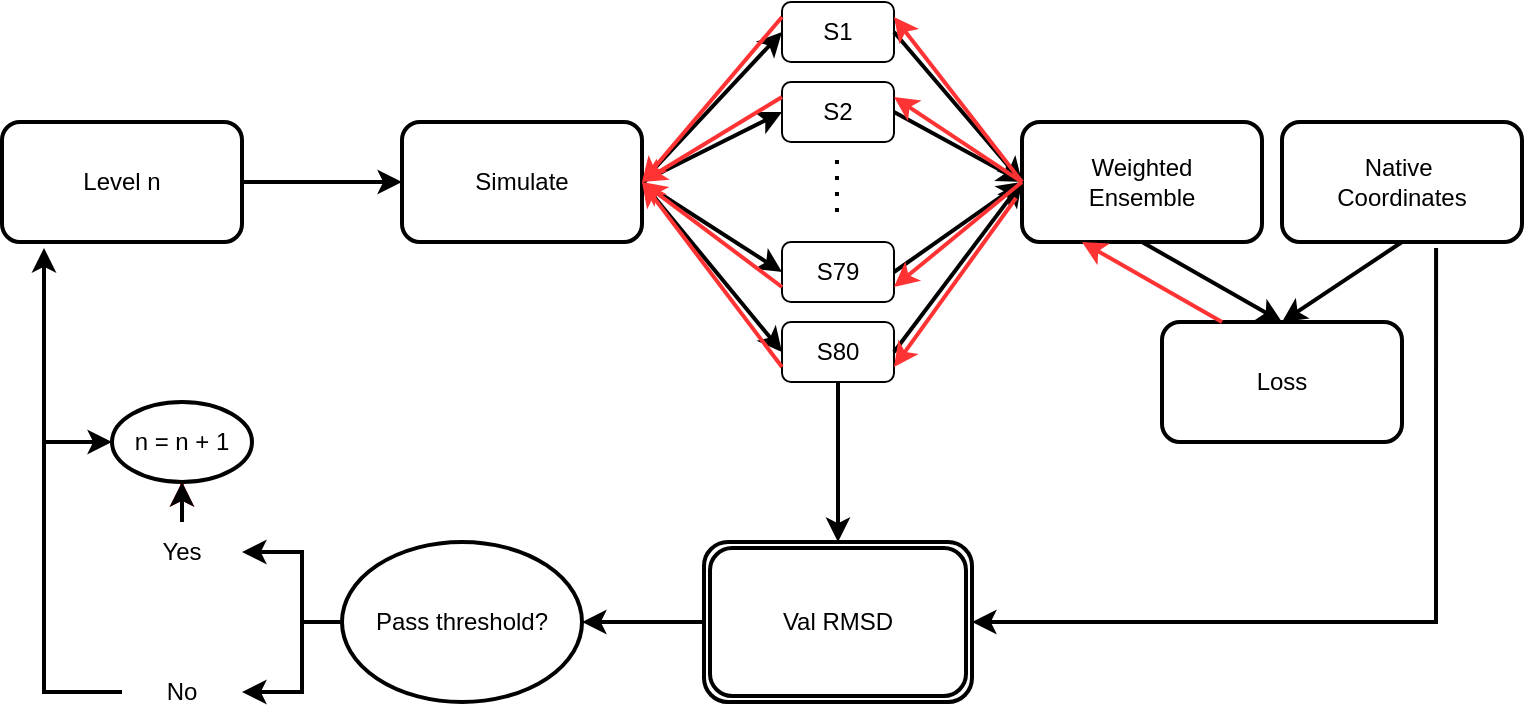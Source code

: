 <mxfile version="16.2.4" type="github">
  <diagram id="prtHgNgQTEPvFCAcTncT" name="Page-1">
    <mxGraphModel dx="873" dy="614" grid="1" gridSize="10" guides="1" tooltips="1" connect="1" arrows="1" fold="1" page="1" pageScale="1" pageWidth="827" pageHeight="1169" math="0" shadow="0">
      <root>
        <mxCell id="0" />
        <mxCell id="1" parent="0" />
        <mxCell id="CjsqzAmIfYJxmQ-p362I-3" value="" style="edgeStyle=orthogonalEdgeStyle;rounded=0;orthogonalLoop=1;jettySize=auto;html=1;strokeWidth=2;" edge="1" parent="1" source="CjsqzAmIfYJxmQ-p362I-1" target="CjsqzAmIfYJxmQ-p362I-2">
          <mxGeometry relative="1" as="geometry" />
        </mxCell>
        <mxCell id="CjsqzAmIfYJxmQ-p362I-1" value="Level n" style="rounded=1;whiteSpace=wrap;html=1;strokeWidth=2;" vertex="1" parent="1">
          <mxGeometry x="40" y="120" width="120" height="60" as="geometry" />
        </mxCell>
        <mxCell id="CjsqzAmIfYJxmQ-p362I-2" value="Simulate" style="whiteSpace=wrap;html=1;rounded=1;strokeColor=default;strokeWidth=2;" vertex="1" parent="1">
          <mxGeometry x="240" y="120" width="120" height="60" as="geometry" />
        </mxCell>
        <mxCell id="CjsqzAmIfYJxmQ-p362I-6" value="" style="endArrow=classic;html=1;rounded=0;entryX=0;entryY=0.5;entryDx=0;entryDy=0;strokeWidth=2;" edge="1" parent="1" target="CjsqzAmIfYJxmQ-p362I-7">
          <mxGeometry width="50" height="50" relative="1" as="geometry">
            <mxPoint x="360" y="150" as="sourcePoint" />
            <mxPoint x="390" y="100" as="targetPoint" />
            <Array as="points" />
          </mxGeometry>
        </mxCell>
        <mxCell id="CjsqzAmIfYJxmQ-p362I-7" value="S1" style="rounded=1;whiteSpace=wrap;html=1;" vertex="1" parent="1">
          <mxGeometry x="430" y="60" width="56" height="30" as="geometry" />
        </mxCell>
        <mxCell id="CjsqzAmIfYJxmQ-p362I-8" value="" style="endArrow=classic;html=1;rounded=0;entryX=0;entryY=0.5;entryDx=0;entryDy=0;strokeWidth=2;" edge="1" parent="1" target="CjsqzAmIfYJxmQ-p362I-9">
          <mxGeometry width="50" height="50" relative="1" as="geometry">
            <mxPoint x="360" y="150" as="sourcePoint" />
            <mxPoint x="410" y="125" as="targetPoint" />
          </mxGeometry>
        </mxCell>
        <mxCell id="CjsqzAmIfYJxmQ-p362I-9" value="S2" style="rounded=1;whiteSpace=wrap;html=1;" vertex="1" parent="1">
          <mxGeometry x="430" y="100" width="56" height="30" as="geometry" />
        </mxCell>
        <mxCell id="CjsqzAmIfYJxmQ-p362I-10" value="" style="endArrow=none;dashed=1;html=1;dashPattern=1 3;strokeWidth=2;rounded=0;" edge="1" parent="1">
          <mxGeometry width="50" height="50" relative="1" as="geometry">
            <mxPoint x="457.5" y="165" as="sourcePoint" />
            <mxPoint x="457.5" y="135" as="targetPoint" />
          </mxGeometry>
        </mxCell>
        <mxCell id="CjsqzAmIfYJxmQ-p362I-12" value="S79" style="rounded=1;whiteSpace=wrap;html=1;" vertex="1" parent="1">
          <mxGeometry x="430" y="180" width="56" height="30" as="geometry" />
        </mxCell>
        <mxCell id="CjsqzAmIfYJxmQ-p362I-13" value="" style="endArrow=classic;html=1;rounded=0;entryX=0;entryY=0.5;entryDx=0;entryDy=0;strokeWidth=2;" edge="1" parent="1" target="CjsqzAmIfYJxmQ-p362I-14">
          <mxGeometry width="50" height="50" relative="1" as="geometry">
            <mxPoint x="360" y="150" as="sourcePoint" />
            <mxPoint x="410" y="250" as="targetPoint" />
          </mxGeometry>
        </mxCell>
        <mxCell id="CjsqzAmIfYJxmQ-p362I-14" value="S80" style="rounded=1;whiteSpace=wrap;html=1;" vertex="1" parent="1">
          <mxGeometry x="430" y="220" width="56" height="30" as="geometry" />
        </mxCell>
        <mxCell id="CjsqzAmIfYJxmQ-p362I-17" value="" style="endArrow=classic;html=1;rounded=0;entryX=0;entryY=0.5;entryDx=0;entryDy=0;strokeWidth=2;" edge="1" parent="1" target="CjsqzAmIfYJxmQ-p362I-12">
          <mxGeometry width="50" height="50" relative="1" as="geometry">
            <mxPoint x="360" y="150" as="sourcePoint" />
            <mxPoint x="410" y="100" as="targetPoint" />
          </mxGeometry>
        </mxCell>
        <mxCell id="CjsqzAmIfYJxmQ-p362I-22" value="Weighted&lt;br&gt;Ensemble" style="rounded=1;whiteSpace=wrap;html=1;strokeWidth=2;" vertex="1" parent="1">
          <mxGeometry x="550" y="120" width="120" height="60" as="geometry" />
        </mxCell>
        <mxCell id="CjsqzAmIfYJxmQ-p362I-23" value="" style="endArrow=classic;html=1;rounded=0;entryX=0;entryY=0.5;entryDx=0;entryDy=0;exitX=1;exitY=0.5;exitDx=0;exitDy=0;strokeWidth=2;" edge="1" parent="1" source="CjsqzAmIfYJxmQ-p362I-7" target="CjsqzAmIfYJxmQ-p362I-22">
          <mxGeometry width="50" height="50" relative="1" as="geometry">
            <mxPoint x="470" y="80" as="sourcePoint" />
            <mxPoint x="520" y="30" as="targetPoint" />
          </mxGeometry>
        </mxCell>
        <mxCell id="CjsqzAmIfYJxmQ-p362I-24" value="" style="endArrow=classic;html=1;rounded=0;entryX=0;entryY=0.5;entryDx=0;entryDy=0;exitX=1;exitY=0.5;exitDx=0;exitDy=0;strokeWidth=2;" edge="1" parent="1" source="CjsqzAmIfYJxmQ-p362I-9" target="CjsqzAmIfYJxmQ-p362I-22">
          <mxGeometry width="50" height="50" relative="1" as="geometry">
            <mxPoint x="470" y="120" as="sourcePoint" />
            <mxPoint x="520" y="70" as="targetPoint" />
          </mxGeometry>
        </mxCell>
        <mxCell id="CjsqzAmIfYJxmQ-p362I-25" value="" style="endArrow=classic;html=1;rounded=0;exitX=1;exitY=0.5;exitDx=0;exitDy=0;entryX=0;entryY=0.5;entryDx=0;entryDy=0;strokeWidth=2;" edge="1" parent="1" source="CjsqzAmIfYJxmQ-p362I-12" target="CjsqzAmIfYJxmQ-p362I-22">
          <mxGeometry width="50" height="50" relative="1" as="geometry">
            <mxPoint x="470" y="200" as="sourcePoint" />
            <mxPoint x="530" y="150" as="targetPoint" />
          </mxGeometry>
        </mxCell>
        <mxCell id="CjsqzAmIfYJxmQ-p362I-26" value="" style="endArrow=classic;html=1;rounded=0;entryX=0;entryY=0.5;entryDx=0;entryDy=0;exitX=1;exitY=0.5;exitDx=0;exitDy=0;strokeWidth=2;" edge="1" parent="1" source="CjsqzAmIfYJxmQ-p362I-14" target="CjsqzAmIfYJxmQ-p362I-22">
          <mxGeometry width="50" height="50" relative="1" as="geometry">
            <mxPoint x="470" y="240" as="sourcePoint" />
            <mxPoint x="520" y="190" as="targetPoint" />
          </mxGeometry>
        </mxCell>
        <mxCell id="CjsqzAmIfYJxmQ-p362I-28" value="Native&amp;nbsp;&lt;br&gt;Coordinates" style="rounded=1;whiteSpace=wrap;html=1;strokeWidth=2;" vertex="1" parent="1">
          <mxGeometry x="680" y="120" width="120" height="60" as="geometry" />
        </mxCell>
        <mxCell id="CjsqzAmIfYJxmQ-p362I-29" value="Loss" style="rounded=1;whiteSpace=wrap;html=1;strokeWidth=2;" vertex="1" parent="1">
          <mxGeometry x="620" y="220" width="120" height="60" as="geometry" />
        </mxCell>
        <mxCell id="CjsqzAmIfYJxmQ-p362I-30" value="" style="endArrow=classic;html=1;rounded=0;exitX=0.5;exitY=1;exitDx=0;exitDy=0;entryX=0.5;entryY=0;entryDx=0;entryDy=0;strokeWidth=2;" edge="1" parent="1" source="CjsqzAmIfYJxmQ-p362I-22" target="CjsqzAmIfYJxmQ-p362I-29">
          <mxGeometry width="50" height="50" relative="1" as="geometry">
            <mxPoint x="610" y="175" as="sourcePoint" />
            <mxPoint x="670" y="220" as="targetPoint" />
          </mxGeometry>
        </mxCell>
        <mxCell id="CjsqzAmIfYJxmQ-p362I-31" value="" style="endArrow=classic;html=1;rounded=0;entryX=0.5;entryY=0;entryDx=0;entryDy=0;exitX=0.5;exitY=1;exitDx=0;exitDy=0;strokeWidth=2;" edge="1" parent="1" source="CjsqzAmIfYJxmQ-p362I-28" target="CjsqzAmIfYJxmQ-p362I-29">
          <mxGeometry width="50" height="50" relative="1" as="geometry">
            <mxPoint x="730" y="180" as="sourcePoint" />
            <mxPoint x="780" y="130" as="targetPoint" />
          </mxGeometry>
        </mxCell>
        <mxCell id="CjsqzAmIfYJxmQ-p362I-32" value="" style="endArrow=classic;html=1;exitX=0.25;exitY=0;exitDx=0;exitDy=0;fillColor=#d80073;strokeColor=#FF3333;entryX=0.25;entryY=1;entryDx=0;entryDy=0;rounded=0;strokeWidth=2;" edge="1" parent="1" source="CjsqzAmIfYJxmQ-p362I-29" target="CjsqzAmIfYJxmQ-p362I-22">
          <mxGeometry width="50" height="50" relative="1" as="geometry">
            <mxPoint x="655" y="220" as="sourcePoint" />
            <mxPoint x="580" y="180" as="targetPoint" />
          </mxGeometry>
        </mxCell>
        <mxCell id="CjsqzAmIfYJxmQ-p362I-33" value="" style="endArrow=classic;html=1;exitX=-0.025;exitY=0.633;exitDx=0;exitDy=0;fillColor=#d80073;strokeColor=#FF3333;rounded=0;exitPerimeter=0;entryX=1;entryY=0.75;entryDx=0;entryDy=0;strokeWidth=2;" edge="1" parent="1" source="CjsqzAmIfYJxmQ-p362I-22" target="CjsqzAmIfYJxmQ-p362I-14">
          <mxGeometry width="50" height="50" relative="1" as="geometry">
            <mxPoint x="556" y="280" as="sourcePoint" />
            <mxPoint x="520" y="250" as="targetPoint" />
          </mxGeometry>
        </mxCell>
        <mxCell id="CjsqzAmIfYJxmQ-p362I-34" value="" style="endArrow=classic;html=1;fillColor=#d80073;strokeColor=#FF3333;rounded=0;entryX=1;entryY=0.75;entryDx=0;entryDy=0;exitX=0;exitY=0.5;exitDx=0;exitDy=0;strokeWidth=2;" edge="1" parent="1" source="CjsqzAmIfYJxmQ-p362I-22" target="CjsqzAmIfYJxmQ-p362I-12">
          <mxGeometry width="50" height="50" relative="1" as="geometry">
            <mxPoint x="550" y="153" as="sourcePoint" />
            <mxPoint x="489" y="237.26" as="targetPoint" />
          </mxGeometry>
        </mxCell>
        <mxCell id="CjsqzAmIfYJxmQ-p362I-35" value="" style="endArrow=classic;html=1;fillColor=#d80073;strokeColor=#FF3333;rounded=0;entryX=1;entryY=0.25;entryDx=0;entryDy=0;strokeWidth=2;" edge="1" parent="1" target="CjsqzAmIfYJxmQ-p362I-9">
          <mxGeometry width="50" height="50" relative="1" as="geometry">
            <mxPoint x="550" y="150" as="sourcePoint" />
            <mxPoint x="486" y="192.5" as="targetPoint" />
          </mxGeometry>
        </mxCell>
        <mxCell id="CjsqzAmIfYJxmQ-p362I-36" value="" style="endArrow=classic;html=1;fillColor=#d80073;strokeColor=#FF3333;rounded=0;entryX=1;entryY=0.25;entryDx=0;entryDy=0;exitX=0;exitY=0.5;exitDx=0;exitDy=0;strokeWidth=2;" edge="1" parent="1" source="CjsqzAmIfYJxmQ-p362I-22" target="CjsqzAmIfYJxmQ-p362I-7">
          <mxGeometry width="50" height="50" relative="1" as="geometry">
            <mxPoint x="560" y="160" as="sourcePoint" />
            <mxPoint x="496" y="90" as="targetPoint" />
          </mxGeometry>
        </mxCell>
        <mxCell id="CjsqzAmIfYJxmQ-p362I-37" value="" style="endArrow=classic;html=1;fillColor=#d80073;strokeColor=#FF3333;rounded=0;entryX=1;entryY=0.5;entryDx=0;entryDy=0;exitX=0;exitY=0.25;exitDx=0;exitDy=0;strokeWidth=2;" edge="1" parent="1" source="CjsqzAmIfYJxmQ-p362I-7" target="CjsqzAmIfYJxmQ-p362I-2">
          <mxGeometry width="50" height="50" relative="1" as="geometry">
            <mxPoint x="424" y="100" as="sourcePoint" />
            <mxPoint x="360" y="17.5" as="targetPoint" />
          </mxGeometry>
        </mxCell>
        <mxCell id="CjsqzAmIfYJxmQ-p362I-38" value="" style="endArrow=classic;html=1;fillColor=#d80073;strokeColor=#FF3333;rounded=0;entryX=1;entryY=0.5;entryDx=0;entryDy=0;exitX=0;exitY=0.25;exitDx=0;exitDy=0;strokeWidth=2;" edge="1" parent="1" source="CjsqzAmIfYJxmQ-p362I-9" target="CjsqzAmIfYJxmQ-p362I-2">
          <mxGeometry width="50" height="50" relative="1" as="geometry">
            <mxPoint x="440" y="77.5" as="sourcePoint" />
            <mxPoint x="370" y="152.98" as="targetPoint" />
          </mxGeometry>
        </mxCell>
        <mxCell id="CjsqzAmIfYJxmQ-p362I-39" value="" style="endArrow=classic;html=1;fillColor=#d80073;strokeColor=#FF3333;rounded=0;exitX=0;exitY=0.75;exitDx=0;exitDy=0;entryX=1;entryY=0.5;entryDx=0;entryDy=0;strokeWidth=2;" edge="1" parent="1" source="CjsqzAmIfYJxmQ-p362I-12" target="CjsqzAmIfYJxmQ-p362I-2">
          <mxGeometry width="50" height="50" relative="1" as="geometry">
            <mxPoint x="429.04" y="120" as="sourcePoint" />
            <mxPoint x="360" y="157" as="targetPoint" />
          </mxGeometry>
        </mxCell>
        <mxCell id="CjsqzAmIfYJxmQ-p362I-40" value="" style="endArrow=classic;html=1;fillColor=#d80073;strokeColor=#FF3333;rounded=0;exitX=0;exitY=0.75;exitDx=0;exitDy=0;entryX=1;entryY=0.5;entryDx=0;entryDy=0;strokeWidth=2;" edge="1" parent="1" source="CjsqzAmIfYJxmQ-p362I-14" target="CjsqzAmIfYJxmQ-p362I-2">
          <mxGeometry width="50" height="50" relative="1" as="geometry">
            <mxPoint x="440" y="212.5" as="sourcePoint" />
            <mxPoint x="370" y="160" as="targetPoint" />
          </mxGeometry>
        </mxCell>
        <mxCell id="CjsqzAmIfYJxmQ-p362I-41" value="" style="endArrow=classic;html=1;rounded=0;exitX=0.5;exitY=1;exitDx=0;exitDy=0;strokeWidth=2;" edge="1" parent="1" source="CjsqzAmIfYJxmQ-p362I-14">
          <mxGeometry width="50" height="50" relative="1" as="geometry">
            <mxPoint x="450" y="340" as="sourcePoint" />
            <mxPoint x="458" y="330" as="targetPoint" />
          </mxGeometry>
        </mxCell>
        <mxCell id="CjsqzAmIfYJxmQ-p362I-43" value="" style="endArrow=classic;html=1;rounded=0;exitX=0.642;exitY=1.05;exitDx=0;exitDy=0;exitPerimeter=0;entryX=1;entryY=0.5;entryDx=0;entryDy=0;strokeWidth=2;" edge="1" parent="1" source="CjsqzAmIfYJxmQ-p362I-28" target="CjsqzAmIfYJxmQ-p362I-44">
          <mxGeometry width="50" height="50" relative="1" as="geometry">
            <mxPoint x="760" y="320" as="sourcePoint" />
            <mxPoint x="530" y="370" as="targetPoint" />
            <Array as="points">
              <mxPoint x="757" y="300" />
              <mxPoint x="757" y="370" />
              <mxPoint x="680" y="370" />
            </Array>
          </mxGeometry>
        </mxCell>
        <mxCell id="CjsqzAmIfYJxmQ-p362I-44" value="Val RMSD" style="shape=ext;double=1;rounded=1;whiteSpace=wrap;html=1;strokeWidth=2;" vertex="1" parent="1">
          <mxGeometry x="391" y="330" width="134" height="80" as="geometry" />
        </mxCell>
        <mxCell id="CjsqzAmIfYJxmQ-p362I-45" value="" style="endArrow=classic;html=1;rounded=0;strokeWidth=2;" edge="1" parent="1">
          <mxGeometry width="50" height="50" relative="1" as="geometry">
            <mxPoint x="390" y="370" as="sourcePoint" />
            <mxPoint x="330" y="370" as="targetPoint" />
          </mxGeometry>
        </mxCell>
        <mxCell id="CjsqzAmIfYJxmQ-p362I-46" value="Pass threshold?" style="ellipse;whiteSpace=wrap;html=1;rounded=1;strokeWidth=2;" vertex="1" parent="1">
          <mxGeometry x="210" y="330" width="120" height="80" as="geometry" />
        </mxCell>
        <mxCell id="CjsqzAmIfYJxmQ-p362I-48" value="" style="endArrow=classic;html=1;rounded=0;exitX=0;exitY=0.5;exitDx=0;exitDy=0;entryX=1;entryY=0.5;entryDx=0;entryDy=0;strokeWidth=2;" edge="1" parent="1" source="CjsqzAmIfYJxmQ-p362I-46" target="CjsqzAmIfYJxmQ-p362I-49">
          <mxGeometry width="50" height="50" relative="1" as="geometry">
            <mxPoint x="200" y="350" as="sourcePoint" />
            <mxPoint x="160" y="340" as="targetPoint" />
            <Array as="points">
              <mxPoint x="190" y="370" />
              <mxPoint x="190" y="335" />
            </Array>
          </mxGeometry>
        </mxCell>
        <mxCell id="CjsqzAmIfYJxmQ-p362I-58" value="" style="edgeStyle=orthogonalEdgeStyle;rounded=0;orthogonalLoop=1;jettySize=auto;html=1;strokeColor=#FF3333;strokeWidth=2;" edge="1" parent="1" source="CjsqzAmIfYJxmQ-p362I-49" target="CjsqzAmIfYJxmQ-p362I-54">
          <mxGeometry relative="1" as="geometry" />
        </mxCell>
        <mxCell id="CjsqzAmIfYJxmQ-p362I-49" value="Yes" style="text;html=1;strokeColor=none;fillColor=none;align=center;verticalAlign=middle;whiteSpace=wrap;rounded=0;" vertex="1" parent="1">
          <mxGeometry x="100" y="320" width="60" height="30" as="geometry" />
        </mxCell>
        <mxCell id="CjsqzAmIfYJxmQ-p362I-51" value="" style="endArrow=classic;html=1;rounded=0;exitX=0;exitY=0.5;exitDx=0;exitDy=0;entryX=1;entryY=0.5;entryDx=0;entryDy=0;strokeWidth=2;" edge="1" parent="1" target="CjsqzAmIfYJxmQ-p362I-52">
          <mxGeometry width="50" height="50" relative="1" as="geometry">
            <mxPoint x="210" y="370" as="sourcePoint" />
            <mxPoint x="160" y="410" as="targetPoint" />
            <Array as="points">
              <mxPoint x="190" y="370" />
              <mxPoint x="190" y="405" />
            </Array>
          </mxGeometry>
        </mxCell>
        <mxCell id="CjsqzAmIfYJxmQ-p362I-52" value="No" style="text;html=1;strokeColor=none;fillColor=none;align=center;verticalAlign=middle;whiteSpace=wrap;rounded=0;" vertex="1" parent="1">
          <mxGeometry x="100" y="390" width="60" height="30" as="geometry" />
        </mxCell>
        <mxCell id="CjsqzAmIfYJxmQ-p362I-54" value="n = n + 1" style="ellipse;whiteSpace=wrap;html=1;rounded=1;strokeWidth=2;" vertex="1" parent="1">
          <mxGeometry x="95" y="260" width="70" height="40" as="geometry" />
        </mxCell>
        <mxCell id="CjsqzAmIfYJxmQ-p362I-55" value="" style="endArrow=classic;html=1;rounded=0;entryX=0.5;entryY=1;entryDx=0;entryDy=0;strokeWidth=2;" edge="1" parent="1" target="CjsqzAmIfYJxmQ-p362I-54">
          <mxGeometry width="50" height="50" relative="1" as="geometry">
            <mxPoint x="130" y="320" as="sourcePoint" />
            <mxPoint x="180" y="270" as="targetPoint" />
          </mxGeometry>
        </mxCell>
        <mxCell id="CjsqzAmIfYJxmQ-p362I-56" value="" style="endArrow=classic;html=1;rounded=0;entryX=0.175;entryY=1.05;entryDx=0;entryDy=0;entryPerimeter=0;exitX=0;exitY=0.5;exitDx=0;exitDy=0;strokeWidth=2;" edge="1" parent="1" source="CjsqzAmIfYJxmQ-p362I-52" target="CjsqzAmIfYJxmQ-p362I-1">
          <mxGeometry width="50" height="50" relative="1" as="geometry">
            <mxPoint x="80" y="400" as="sourcePoint" />
            <mxPoint x="60" y="340" as="targetPoint" />
            <Array as="points">
              <mxPoint x="80" y="405" />
              <mxPoint x="61" y="405" />
            </Array>
          </mxGeometry>
        </mxCell>
        <mxCell id="CjsqzAmIfYJxmQ-p362I-57" value="" style="endArrow=classic;html=1;rounded=0;entryX=0;entryY=0.5;entryDx=0;entryDy=0;strokeWidth=2;" edge="1" parent="1" target="CjsqzAmIfYJxmQ-p362I-54">
          <mxGeometry width="50" height="50" relative="1" as="geometry">
            <mxPoint x="60" y="280" as="sourcePoint" />
            <mxPoint x="110" y="230" as="targetPoint" />
          </mxGeometry>
        </mxCell>
      </root>
    </mxGraphModel>
  </diagram>
</mxfile>

